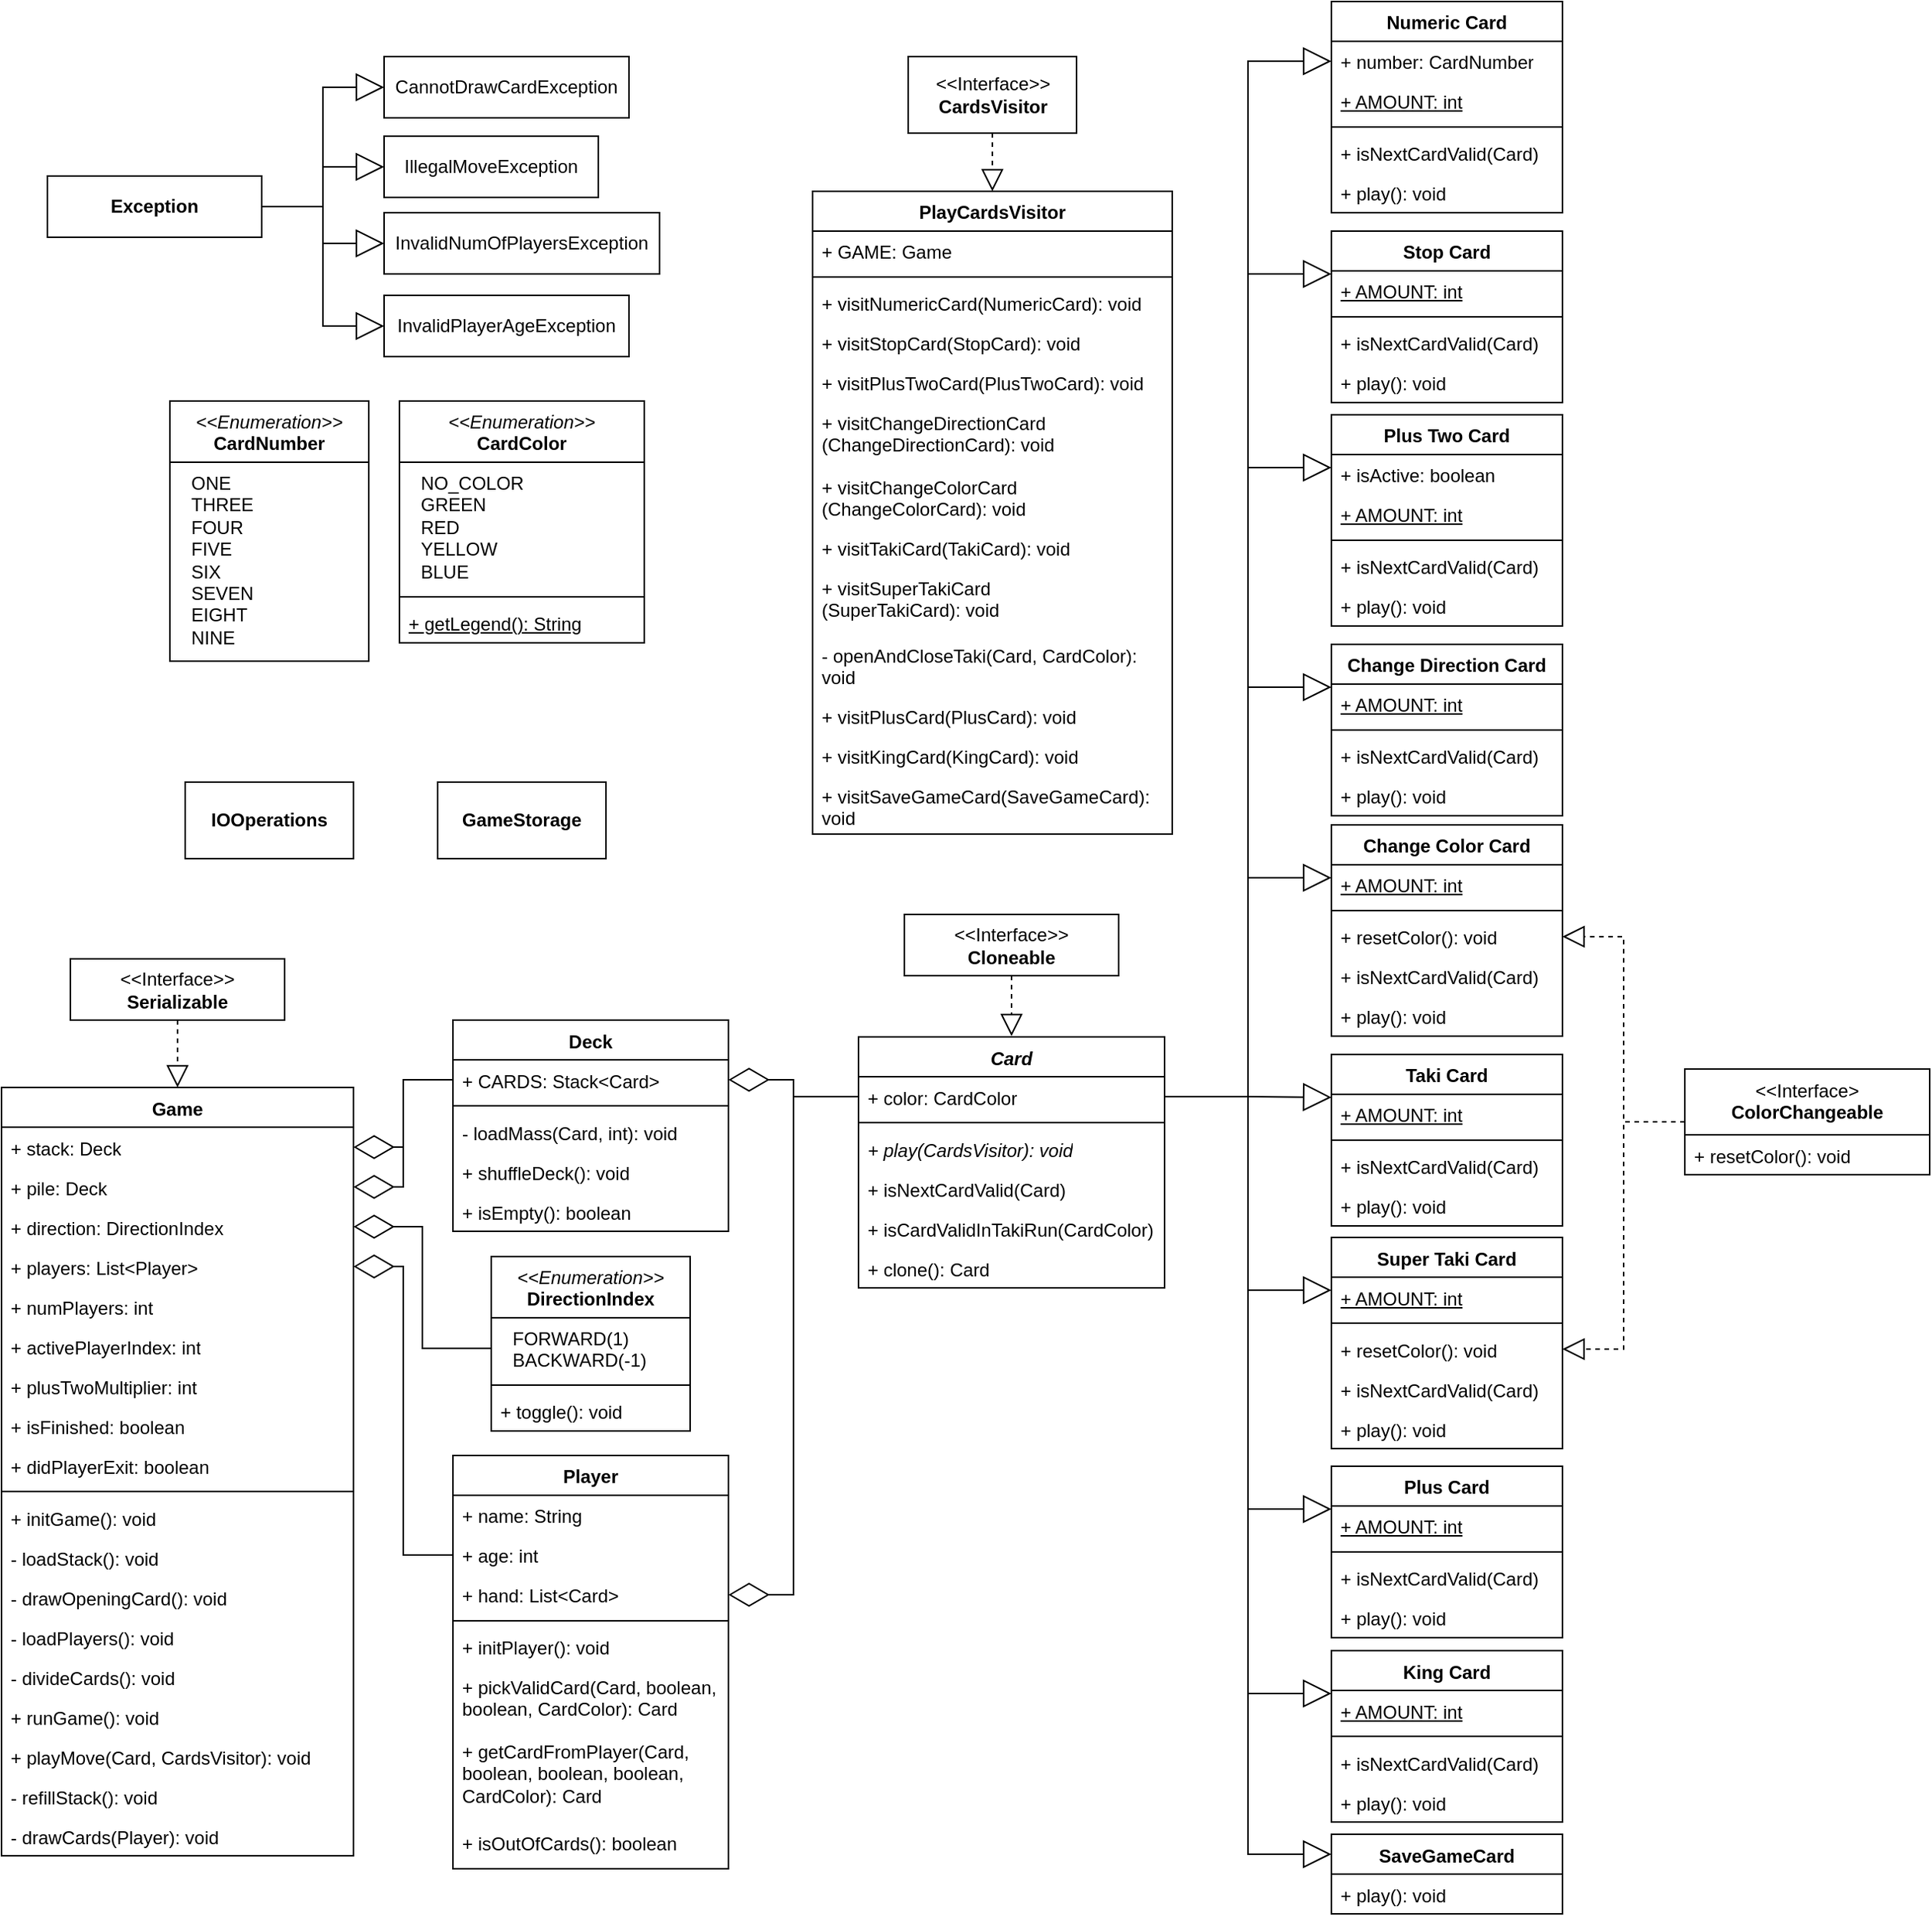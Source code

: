 <mxfile version="21.3.8" type="device">
  <diagram name="Page-1" id="3KxAOXkxdDJ0FSmOoyfA">
    <mxGraphModel dx="1266" dy="1532" grid="1" gridSize="10" guides="1" tooltips="1" connect="1" arrows="1" fold="1" page="1" pageScale="1" pageWidth="1169" pageHeight="827" math="0" shadow="0">
      <root>
        <mxCell id="0" />
        <mxCell id="1" parent="0" />
        <mxCell id="2hb29eeN7sl0OTIaZFT8-1" value="Game" style="swimlane;fontStyle=1;align=center;verticalAlign=top;childLayout=stackLayout;horizontal=1;startSize=26;horizontalStack=0;resizeParent=1;resizeParentMax=0;resizeLast=0;collapsible=1;marginBottom=0;whiteSpace=wrap;html=1;" parent="1" vertex="1">
          <mxGeometry x="40" y="579.5" width="230" height="502" as="geometry" />
        </mxCell>
        <mxCell id="2hb29eeN7sl0OTIaZFT8-17" value="+ stack: Deck" style="text;strokeColor=none;fillColor=none;align=left;verticalAlign=top;spacingLeft=4;spacingRight=4;overflow=hidden;rotatable=0;points=[[0,0.5],[1,0.5]];portConstraint=eastwest;whiteSpace=wrap;html=1;" parent="2hb29eeN7sl0OTIaZFT8-1" vertex="1">
          <mxGeometry y="26" width="230" height="26" as="geometry" />
        </mxCell>
        <mxCell id="2hb29eeN7sl0OTIaZFT8-19" value="+ pile: Deck" style="text;strokeColor=none;fillColor=none;align=left;verticalAlign=top;spacingLeft=4;spacingRight=4;overflow=hidden;rotatable=0;points=[[0,0.5],[1,0.5]];portConstraint=eastwest;whiteSpace=wrap;html=1;" parent="2hb29eeN7sl0OTIaZFT8-1" vertex="1">
          <mxGeometry y="52" width="230" height="26" as="geometry" />
        </mxCell>
        <mxCell id="2hb29eeN7sl0OTIaZFT8-63" value="+ direction: DirectionIndex" style="text;strokeColor=none;fillColor=none;align=left;verticalAlign=top;spacingLeft=4;spacingRight=4;overflow=hidden;rotatable=0;points=[[0,0.5],[1,0.5]];portConstraint=eastwest;whiteSpace=wrap;html=1;" parent="2hb29eeN7sl0OTIaZFT8-1" vertex="1">
          <mxGeometry y="78" width="230" height="26" as="geometry" />
        </mxCell>
        <mxCell id="2hb29eeN7sl0OTIaZFT8-2" value="+ players: List&amp;lt;Player&amp;gt;" style="text;strokeColor=none;fillColor=none;align=left;verticalAlign=top;spacingLeft=4;spacingRight=4;overflow=hidden;rotatable=0;points=[[0,0.5],[1,0.5]];portConstraint=eastwest;whiteSpace=wrap;html=1;" parent="2hb29eeN7sl0OTIaZFT8-1" vertex="1">
          <mxGeometry y="104" width="230" height="26" as="geometry" />
        </mxCell>
        <mxCell id="F0aWsO2o4MTi4esZxs3d-88" value="+ numPlayers: int" style="text;strokeColor=none;fillColor=none;align=left;verticalAlign=top;spacingLeft=4;spacingRight=4;overflow=hidden;rotatable=0;points=[[0,0.5],[1,0.5]];portConstraint=eastwest;whiteSpace=wrap;html=1;" parent="2hb29eeN7sl0OTIaZFT8-1" vertex="1">
          <mxGeometry y="130" width="230" height="26" as="geometry" />
        </mxCell>
        <mxCell id="2hb29eeN7sl0OTIaZFT8-128" value="+ activePlayerIndex: int" style="text;strokeColor=none;fillColor=none;align=left;verticalAlign=top;spacingLeft=4;spacingRight=4;overflow=hidden;rotatable=0;points=[[0,0.5],[1,0.5]];portConstraint=eastwest;whiteSpace=wrap;html=1;" parent="2hb29eeN7sl0OTIaZFT8-1" vertex="1">
          <mxGeometry y="156" width="230" height="26" as="geometry" />
        </mxCell>
        <mxCell id="F0aWsO2o4MTi4esZxs3d-89" value="+ plusTwoMultiplier: int" style="text;strokeColor=none;fillColor=none;align=left;verticalAlign=top;spacingLeft=4;spacingRight=4;overflow=hidden;rotatable=0;points=[[0,0.5],[1,0.5]];portConstraint=eastwest;whiteSpace=wrap;html=1;" parent="2hb29eeN7sl0OTIaZFT8-1" vertex="1">
          <mxGeometry y="182" width="230" height="26" as="geometry" />
        </mxCell>
        <mxCell id="F0aWsO2o4MTi4esZxs3d-90" value="+ isFinished: boolean" style="text;strokeColor=none;fillColor=none;align=left;verticalAlign=top;spacingLeft=4;spacingRight=4;overflow=hidden;rotatable=0;points=[[0,0.5],[1,0.5]];portConstraint=eastwest;whiteSpace=wrap;html=1;" parent="2hb29eeN7sl0OTIaZFT8-1" vertex="1">
          <mxGeometry y="208" width="230" height="26" as="geometry" />
        </mxCell>
        <mxCell id="F0aWsO2o4MTi4esZxs3d-91" value="+ didPlayerExit: boolean" style="text;strokeColor=none;fillColor=none;align=left;verticalAlign=top;spacingLeft=4;spacingRight=4;overflow=hidden;rotatable=0;points=[[0,0.5],[1,0.5]];portConstraint=eastwest;whiteSpace=wrap;html=1;" parent="2hb29eeN7sl0OTIaZFT8-1" vertex="1">
          <mxGeometry y="234" width="230" height="26" as="geometry" />
        </mxCell>
        <mxCell id="2hb29eeN7sl0OTIaZFT8-3" value="" style="line;strokeWidth=1;fillColor=none;align=left;verticalAlign=middle;spacingTop=-1;spacingLeft=3;spacingRight=3;rotatable=0;labelPosition=right;points=[];portConstraint=eastwest;strokeColor=inherit;" parent="2hb29eeN7sl0OTIaZFT8-1" vertex="1">
          <mxGeometry y="260" width="230" height="8" as="geometry" />
        </mxCell>
        <mxCell id="2hb29eeN7sl0OTIaZFT8-4" value="+ initGame(): void" style="text;strokeColor=none;fillColor=none;align=left;verticalAlign=top;spacingLeft=4;spacingRight=4;overflow=hidden;rotatable=0;points=[[0,0.5],[1,0.5]];portConstraint=eastwest;whiteSpace=wrap;html=1;" parent="2hb29eeN7sl0OTIaZFT8-1" vertex="1">
          <mxGeometry y="268" width="230" height="26" as="geometry" />
        </mxCell>
        <mxCell id="F0aWsO2o4MTi4esZxs3d-92" value="- loadStack(): void" style="text;strokeColor=none;fillColor=none;align=left;verticalAlign=top;spacingLeft=4;spacingRight=4;overflow=hidden;rotatable=0;points=[[0,0.5],[1,0.5]];portConstraint=eastwest;whiteSpace=wrap;html=1;" parent="2hb29eeN7sl0OTIaZFT8-1" vertex="1">
          <mxGeometry y="294" width="230" height="26" as="geometry" />
        </mxCell>
        <mxCell id="F0aWsO2o4MTi4esZxs3d-93" value="- drawOpeningCard(): void" style="text;strokeColor=none;fillColor=none;align=left;verticalAlign=top;spacingLeft=4;spacingRight=4;overflow=hidden;rotatable=0;points=[[0,0.5],[1,0.5]];portConstraint=eastwest;whiteSpace=wrap;html=1;" parent="2hb29eeN7sl0OTIaZFT8-1" vertex="1">
          <mxGeometry y="320" width="230" height="26" as="geometry" />
        </mxCell>
        <mxCell id="F0aWsO2o4MTi4esZxs3d-95" value="- loadPlayers(): void" style="text;strokeColor=none;fillColor=none;align=left;verticalAlign=top;spacingLeft=4;spacingRight=4;overflow=hidden;rotatable=0;points=[[0,0.5],[1,0.5]];portConstraint=eastwest;whiteSpace=wrap;html=1;" parent="2hb29eeN7sl0OTIaZFT8-1" vertex="1">
          <mxGeometry y="346" width="230" height="26" as="geometry" />
        </mxCell>
        <mxCell id="xWo7pMmwRZ98FbkL099S-3" value="- divideCards(): void" style="text;strokeColor=none;fillColor=none;align=left;verticalAlign=top;spacingLeft=4;spacingRight=4;overflow=hidden;rotatable=0;points=[[0,0.5],[1,0.5]];portConstraint=eastwest;whiteSpace=wrap;html=1;" parent="2hb29eeN7sl0OTIaZFT8-1" vertex="1">
          <mxGeometry y="372" width="230" height="26" as="geometry" />
        </mxCell>
        <mxCell id="F0aWsO2o4MTi4esZxs3d-96" value="+ runGame(): void" style="text;strokeColor=none;fillColor=none;align=left;verticalAlign=top;spacingLeft=4;spacingRight=4;overflow=hidden;rotatable=0;points=[[0,0.5],[1,0.5]];portConstraint=eastwest;whiteSpace=wrap;html=1;" parent="2hb29eeN7sl0OTIaZFT8-1" vertex="1">
          <mxGeometry y="398" width="230" height="26" as="geometry" />
        </mxCell>
        <mxCell id="F0aWsO2o4MTi4esZxs3d-97" value="+ playMove(Card, CardsVisitor): void" style="text;strokeColor=none;fillColor=none;align=left;verticalAlign=top;spacingLeft=4;spacingRight=4;overflow=hidden;rotatable=0;points=[[0,0.5],[1,0.5]];portConstraint=eastwest;whiteSpace=wrap;html=1;" parent="2hb29eeN7sl0OTIaZFT8-1" vertex="1">
          <mxGeometry y="424" width="230" height="26" as="geometry" />
        </mxCell>
        <mxCell id="F0aWsO2o4MTi4esZxs3d-98" value="- refillStack(): void" style="text;strokeColor=none;fillColor=none;align=left;verticalAlign=top;spacingLeft=4;spacingRight=4;overflow=hidden;rotatable=0;points=[[0,0.5],[1,0.5]];portConstraint=eastwest;whiteSpace=wrap;html=1;" parent="2hb29eeN7sl0OTIaZFT8-1" vertex="1">
          <mxGeometry y="450" width="230" height="26" as="geometry" />
        </mxCell>
        <mxCell id="F0aWsO2o4MTi4esZxs3d-99" value="- drawCards(Player): void" style="text;strokeColor=none;fillColor=none;align=left;verticalAlign=top;spacingLeft=4;spacingRight=4;overflow=hidden;rotatable=0;points=[[0,0.5],[1,0.5]];portConstraint=eastwest;whiteSpace=wrap;html=1;" parent="2hb29eeN7sl0OTIaZFT8-1" vertex="1">
          <mxGeometry y="476" width="230" height="26" as="geometry" />
        </mxCell>
        <mxCell id="2hb29eeN7sl0OTIaZFT8-5" value="Stop Card" style="swimlane;fontStyle=1;align=center;verticalAlign=top;childLayout=stackLayout;horizontal=1;startSize=26;horizontalStack=0;resizeParent=1;resizeParentMax=0;resizeLast=0;collapsible=1;marginBottom=0;whiteSpace=wrap;html=1;" parent="1" vertex="1">
          <mxGeometry x="909" y="20" width="151" height="112" as="geometry" />
        </mxCell>
        <mxCell id="F0aWsO2o4MTi4esZxs3d-62" value="&lt;u&gt;+ AMOUNT: int&lt;/u&gt;" style="text;strokeColor=none;fillColor=none;align=left;verticalAlign=top;spacingLeft=4;spacingRight=4;overflow=hidden;rotatable=0;points=[[0,0.5],[1,0.5]];portConstraint=eastwest;whiteSpace=wrap;html=1;" parent="2hb29eeN7sl0OTIaZFT8-5" vertex="1">
          <mxGeometry y="26" width="151" height="26" as="geometry" />
        </mxCell>
        <mxCell id="F0aWsO2o4MTi4esZxs3d-63" value="" style="line;strokeWidth=1;fillColor=none;align=left;verticalAlign=middle;spacingTop=-1;spacingLeft=3;spacingRight=3;rotatable=0;labelPosition=right;points=[];portConstraint=eastwest;strokeColor=inherit;" parent="2hb29eeN7sl0OTIaZFT8-5" vertex="1">
          <mxGeometry y="52" width="151" height="8" as="geometry" />
        </mxCell>
        <mxCell id="F0aWsO2o4MTi4esZxs3d-32" value="+ isNextCardValid(Card)" style="text;strokeColor=none;fillColor=none;align=left;verticalAlign=top;spacingLeft=4;spacingRight=4;overflow=hidden;rotatable=0;points=[[0,0.5],[1,0.5]];portConstraint=eastwest;whiteSpace=wrap;html=1;" parent="2hb29eeN7sl0OTIaZFT8-5" vertex="1">
          <mxGeometry y="60" width="151" height="26" as="geometry" />
        </mxCell>
        <mxCell id="2hb29eeN7sl0OTIaZFT8-8" value="+ play(): void" style="text;strokeColor=none;fillColor=none;align=left;verticalAlign=top;spacingLeft=4;spacingRight=4;overflow=hidden;rotatable=0;points=[[0,0.5],[1,0.5]];portConstraint=eastwest;whiteSpace=wrap;html=1;" parent="2hb29eeN7sl0OTIaZFT8-5" vertex="1">
          <mxGeometry y="86" width="151" height="26" as="geometry" />
        </mxCell>
        <mxCell id="2hb29eeN7sl0OTIaZFT8-9" value="Player" style="swimlane;fontStyle=1;align=center;verticalAlign=top;childLayout=stackLayout;horizontal=1;startSize=26;horizontalStack=0;resizeParent=1;resizeParentMax=0;resizeLast=0;collapsible=1;marginBottom=0;whiteSpace=wrap;html=1;" parent="1" vertex="1">
          <mxGeometry x="335" y="820" width="180" height="270" as="geometry" />
        </mxCell>
        <mxCell id="2hb29eeN7sl0OTIaZFT8-10" value="+ name: String" style="text;strokeColor=none;fillColor=none;align=left;verticalAlign=top;spacingLeft=4;spacingRight=4;overflow=hidden;rotatable=0;points=[[0,0.5],[1,0.5]];portConstraint=eastwest;whiteSpace=wrap;html=1;" parent="2hb29eeN7sl0OTIaZFT8-9" vertex="1">
          <mxGeometry y="26" width="180" height="26" as="geometry" />
        </mxCell>
        <mxCell id="2hb29eeN7sl0OTIaZFT8-21" value="+ age: int" style="text;strokeColor=none;fillColor=none;align=left;verticalAlign=top;spacingLeft=4;spacingRight=4;overflow=hidden;rotatable=0;points=[[0,0.5],[1,0.5]];portConstraint=eastwest;whiteSpace=wrap;html=1;" parent="2hb29eeN7sl0OTIaZFT8-9" vertex="1">
          <mxGeometry y="52" width="180" height="26" as="geometry" />
        </mxCell>
        <mxCell id="2hb29eeN7sl0OTIaZFT8-22" value="+ hand: List&amp;lt;Card&amp;gt;" style="text;strokeColor=none;fillColor=none;align=left;verticalAlign=top;spacingLeft=4;spacingRight=4;overflow=hidden;rotatable=0;points=[[0,0.5],[1,0.5]];portConstraint=eastwest;whiteSpace=wrap;html=1;" parent="2hb29eeN7sl0OTIaZFT8-9" vertex="1">
          <mxGeometry y="78" width="180" height="26" as="geometry" />
        </mxCell>
        <mxCell id="F0aWsO2o4MTi4esZxs3d-5" value="" style="line;strokeWidth=1;fillColor=none;align=left;verticalAlign=middle;spacingTop=-1;spacingLeft=3;spacingRight=3;rotatable=0;labelPosition=right;points=[];portConstraint=eastwest;strokeColor=inherit;" parent="2hb29eeN7sl0OTIaZFT8-9" vertex="1">
          <mxGeometry y="104" width="180" height="8" as="geometry" />
        </mxCell>
        <mxCell id="F0aWsO2o4MTi4esZxs3d-4" value="+ initPlayer(): void" style="text;strokeColor=none;fillColor=none;align=left;verticalAlign=top;spacingLeft=4;spacingRight=4;overflow=hidden;rotatable=0;points=[[0,0.5],[1,0.5]];portConstraint=eastwest;whiteSpace=wrap;html=1;" parent="2hb29eeN7sl0OTIaZFT8-9" vertex="1">
          <mxGeometry y="112" width="180" height="26" as="geometry" />
        </mxCell>
        <mxCell id="F0aWsO2o4MTi4esZxs3d-7" value="+ pickValidCard(Card, boolean, boolean, CardColor): Card" style="text;strokeColor=none;fillColor=none;align=left;verticalAlign=top;spacingLeft=4;spacingRight=4;overflow=hidden;rotatable=0;points=[[0,0.5],[1,0.5]];portConstraint=eastwest;whiteSpace=wrap;html=1;" parent="2hb29eeN7sl0OTIaZFT8-9" vertex="1">
          <mxGeometry y="138" width="180" height="42" as="geometry" />
        </mxCell>
        <mxCell id="F0aWsO2o4MTi4esZxs3d-8" value="+ getCardFromPlayer(Card, boolean, boolean, boolean, CardColor): Card" style="text;strokeColor=none;fillColor=none;align=left;verticalAlign=top;spacingLeft=4;spacingRight=4;overflow=hidden;rotatable=0;points=[[0,0.5],[1,0.5]];portConstraint=eastwest;whiteSpace=wrap;html=1;" parent="2hb29eeN7sl0OTIaZFT8-9" vertex="1">
          <mxGeometry y="180" width="180" height="60" as="geometry" />
        </mxCell>
        <mxCell id="F0aWsO2o4MTi4esZxs3d-111" value="+ isOutOfCards(): boolean" style="text;strokeColor=none;fillColor=none;align=left;verticalAlign=top;spacingLeft=4;spacingRight=4;overflow=hidden;rotatable=0;points=[[0,0.5],[1,0.5]];portConstraint=eastwest;whiteSpace=wrap;html=1;" parent="2hb29eeN7sl0OTIaZFT8-9" vertex="1">
          <mxGeometry y="240" width="180" height="30" as="geometry" />
        </mxCell>
        <mxCell id="2hb29eeN7sl0OTIaZFT8-13" value="Deck" style="swimlane;fontStyle=1;align=center;verticalAlign=top;childLayout=stackLayout;horizontal=1;startSize=26;horizontalStack=0;resizeParent=1;resizeParentMax=0;resizeLast=0;collapsible=1;marginBottom=0;whiteSpace=wrap;html=1;" parent="1" vertex="1">
          <mxGeometry x="335" y="535.5" width="180" height="138" as="geometry" />
        </mxCell>
        <mxCell id="2hb29eeN7sl0OTIaZFT8-14" value="+ CARDS: Stack&amp;lt;Card&amp;gt;" style="text;strokeColor=none;fillColor=none;align=left;verticalAlign=top;spacingLeft=4;spacingRight=4;overflow=hidden;rotatable=0;points=[[0,0.5],[1,0.5]];portConstraint=eastwest;whiteSpace=wrap;html=1;" parent="2hb29eeN7sl0OTIaZFT8-13" vertex="1">
          <mxGeometry y="26" width="180" height="26" as="geometry" />
        </mxCell>
        <mxCell id="2hb29eeN7sl0OTIaZFT8-15" value="" style="line;strokeWidth=1;fillColor=none;align=left;verticalAlign=middle;spacingTop=-1;spacingLeft=3;spacingRight=3;rotatable=0;labelPosition=right;points=[];portConstraint=eastwest;strokeColor=inherit;" parent="2hb29eeN7sl0OTIaZFT8-13" vertex="1">
          <mxGeometry y="52" width="180" height="8" as="geometry" />
        </mxCell>
        <mxCell id="0bnimwD5OeQL49uBgAEN-14" value="- loadMass(Card, int): void" style="text;strokeColor=none;fillColor=none;align=left;verticalAlign=top;spacingLeft=4;spacingRight=4;overflow=hidden;rotatable=0;points=[[0,0.5],[1,0.5]];portConstraint=eastwest;whiteSpace=wrap;html=1;" parent="2hb29eeN7sl0OTIaZFT8-13" vertex="1">
          <mxGeometry y="60" width="180" height="26" as="geometry" />
        </mxCell>
        <mxCell id="2hb29eeN7sl0OTIaZFT8-16" value="+ shuffleDeck(): void" style="text;strokeColor=none;fillColor=none;align=left;verticalAlign=top;spacingLeft=4;spacingRight=4;overflow=hidden;rotatable=0;points=[[0,0.5],[1,0.5]];portConstraint=eastwest;whiteSpace=wrap;html=1;" parent="2hb29eeN7sl0OTIaZFT8-13" vertex="1">
          <mxGeometry y="86" width="180" height="26" as="geometry" />
        </mxCell>
        <mxCell id="F0aWsO2o4MTi4esZxs3d-86" value="+ isEmpty(): boolean" style="text;strokeColor=none;fillColor=none;align=left;verticalAlign=top;spacingLeft=4;spacingRight=4;overflow=hidden;rotatable=0;points=[[0,0.5],[1,0.5]];portConstraint=eastwest;whiteSpace=wrap;html=1;" parent="2hb29eeN7sl0OTIaZFT8-13" vertex="1">
          <mxGeometry y="112" width="180" height="26" as="geometry" />
        </mxCell>
        <mxCell id="2hb29eeN7sl0OTIaZFT8-36" value="Numeric Card" style="swimlane;fontStyle=1;align=center;verticalAlign=top;childLayout=stackLayout;horizontal=1;startSize=26;horizontalStack=0;resizeParent=1;resizeParentMax=0;resizeLast=0;collapsible=1;marginBottom=0;whiteSpace=wrap;html=1;" parent="1" vertex="1">
          <mxGeometry x="909" y="-130" width="151" height="138" as="geometry" />
        </mxCell>
        <mxCell id="2hb29eeN7sl0OTIaZFT8-37" value="+ number: CardNumber" style="text;strokeColor=none;fillColor=none;align=left;verticalAlign=top;spacingLeft=4;spacingRight=4;overflow=hidden;rotatable=0;points=[[0,0.5],[1,0.5]];portConstraint=eastwest;whiteSpace=wrap;html=1;" parent="2hb29eeN7sl0OTIaZFT8-36" vertex="1">
          <mxGeometry y="26" width="151" height="26" as="geometry" />
        </mxCell>
        <mxCell id="F0aWsO2o4MTi4esZxs3d-61" value="&lt;u&gt;+ AMOUNT: int&lt;/u&gt;" style="text;strokeColor=none;fillColor=none;align=left;verticalAlign=top;spacingLeft=4;spacingRight=4;overflow=hidden;rotatable=0;points=[[0,0.5],[1,0.5]];portConstraint=eastwest;whiteSpace=wrap;html=1;" parent="2hb29eeN7sl0OTIaZFT8-36" vertex="1">
          <mxGeometry y="52" width="151" height="26" as="geometry" />
        </mxCell>
        <mxCell id="2hb29eeN7sl0OTIaZFT8-39" value="" style="line;strokeWidth=1;fillColor=none;align=left;verticalAlign=middle;spacingTop=-1;spacingLeft=3;spacingRight=3;rotatable=0;labelPosition=right;points=[];portConstraint=eastwest;strokeColor=inherit;" parent="2hb29eeN7sl0OTIaZFT8-36" vertex="1">
          <mxGeometry y="78" width="151" height="8" as="geometry" />
        </mxCell>
        <mxCell id="F0aWsO2o4MTi4esZxs3d-31" value="+ isNextCardValid(Card)" style="text;strokeColor=none;fillColor=none;align=left;verticalAlign=top;spacingLeft=4;spacingRight=4;overflow=hidden;rotatable=0;points=[[0,0.5],[1,0.5]];portConstraint=eastwest;whiteSpace=wrap;html=1;" parent="2hb29eeN7sl0OTIaZFT8-36" vertex="1">
          <mxGeometry y="86" width="151" height="26" as="geometry" />
        </mxCell>
        <mxCell id="2hb29eeN7sl0OTIaZFT8-105" value="+ play(): void" style="text;strokeColor=none;fillColor=none;align=left;verticalAlign=top;spacingLeft=4;spacingRight=4;overflow=hidden;rotatable=0;points=[[0,0.5],[1,0.5]];portConstraint=eastwest;whiteSpace=wrap;html=1;" parent="2hb29eeN7sl0OTIaZFT8-36" vertex="1">
          <mxGeometry y="112" width="151" height="26" as="geometry" />
        </mxCell>
        <mxCell id="2hb29eeN7sl0OTIaZFT8-51" value="Plus Two Card" style="swimlane;fontStyle=1;align=center;verticalAlign=top;childLayout=stackLayout;horizontal=1;startSize=26;horizontalStack=0;resizeParent=1;resizeParentMax=0;resizeLast=0;collapsible=1;marginBottom=0;whiteSpace=wrap;html=1;" parent="1" vertex="1">
          <mxGeometry x="909" y="140" width="151" height="138" as="geometry" />
        </mxCell>
        <mxCell id="F0aWsO2o4MTi4esZxs3d-78" value="+ isActive: boolean" style="text;strokeColor=none;fillColor=none;align=left;verticalAlign=top;spacingLeft=4;spacingRight=4;overflow=hidden;rotatable=0;points=[[0,0.5],[1,0.5]];portConstraint=eastwest;whiteSpace=wrap;html=1;" parent="2hb29eeN7sl0OTIaZFT8-51" vertex="1">
          <mxGeometry y="26" width="151" height="26" as="geometry" />
        </mxCell>
        <mxCell id="F0aWsO2o4MTi4esZxs3d-71" value="&lt;u&gt;+ AMOUNT: int&lt;/u&gt;" style="text;strokeColor=none;fillColor=none;align=left;verticalAlign=top;spacingLeft=4;spacingRight=4;overflow=hidden;rotatable=0;points=[[0,0.5],[1,0.5]];portConstraint=eastwest;whiteSpace=wrap;html=1;" parent="2hb29eeN7sl0OTIaZFT8-51" vertex="1">
          <mxGeometry y="52" width="151" height="26" as="geometry" />
        </mxCell>
        <mxCell id="F0aWsO2o4MTi4esZxs3d-64" value="" style="line;strokeWidth=1;fillColor=none;align=left;verticalAlign=middle;spacingTop=-1;spacingLeft=3;spacingRight=3;rotatable=0;labelPosition=right;points=[];portConstraint=eastwest;strokeColor=inherit;" parent="2hb29eeN7sl0OTIaZFT8-51" vertex="1">
          <mxGeometry y="78" width="151" height="8" as="geometry" />
        </mxCell>
        <mxCell id="F0aWsO2o4MTi4esZxs3d-33" value="+ isNextCardValid(Card)" style="text;strokeColor=none;fillColor=none;align=left;verticalAlign=top;spacingLeft=4;spacingRight=4;overflow=hidden;rotatable=0;points=[[0,0.5],[1,0.5]];portConstraint=eastwest;whiteSpace=wrap;html=1;" parent="2hb29eeN7sl0OTIaZFT8-51" vertex="1">
          <mxGeometry y="86" width="151" height="26" as="geometry" />
        </mxCell>
        <mxCell id="2hb29eeN7sl0OTIaZFT8-54" value="+ play(): void" style="text;strokeColor=none;fillColor=none;align=left;verticalAlign=top;spacingLeft=4;spacingRight=4;overflow=hidden;rotatable=0;points=[[0,0.5],[1,0.5]];portConstraint=eastwest;whiteSpace=wrap;html=1;" parent="2hb29eeN7sl0OTIaZFT8-51" vertex="1">
          <mxGeometry y="112" width="151" height="26" as="geometry" />
        </mxCell>
        <mxCell id="2hb29eeN7sl0OTIaZFT8-55" value="Change Direction Card" style="swimlane;fontStyle=1;align=center;verticalAlign=top;childLayout=stackLayout;horizontal=1;startSize=26;horizontalStack=0;resizeParent=1;resizeParentMax=0;resizeLast=0;collapsible=1;marginBottom=0;whiteSpace=wrap;html=1;" parent="1" vertex="1">
          <mxGeometry x="909" y="290" width="151" height="112" as="geometry" />
        </mxCell>
        <mxCell id="F0aWsO2o4MTi4esZxs3d-72" value="&lt;u&gt;+ AMOUNT: int&lt;/u&gt;" style="text;strokeColor=none;fillColor=none;align=left;verticalAlign=top;spacingLeft=4;spacingRight=4;overflow=hidden;rotatable=0;points=[[0,0.5],[1,0.5]];portConstraint=eastwest;whiteSpace=wrap;html=1;" parent="2hb29eeN7sl0OTIaZFT8-55" vertex="1">
          <mxGeometry y="26" width="151" height="26" as="geometry" />
        </mxCell>
        <mxCell id="F0aWsO2o4MTi4esZxs3d-65" value="" style="line;strokeWidth=1;fillColor=none;align=left;verticalAlign=middle;spacingTop=-1;spacingLeft=3;spacingRight=3;rotatable=0;labelPosition=right;points=[];portConstraint=eastwest;strokeColor=inherit;" parent="2hb29eeN7sl0OTIaZFT8-55" vertex="1">
          <mxGeometry y="52" width="151" height="8" as="geometry" />
        </mxCell>
        <mxCell id="F0aWsO2o4MTi4esZxs3d-34" value="+ isNextCardValid(Card)" style="text;strokeColor=none;fillColor=none;align=left;verticalAlign=top;spacingLeft=4;spacingRight=4;overflow=hidden;rotatable=0;points=[[0,0.5],[1,0.5]];portConstraint=eastwest;whiteSpace=wrap;html=1;" parent="2hb29eeN7sl0OTIaZFT8-55" vertex="1">
          <mxGeometry y="60" width="151" height="26" as="geometry" />
        </mxCell>
        <mxCell id="2hb29eeN7sl0OTIaZFT8-58" value="+ play(): void" style="text;strokeColor=none;fillColor=none;align=left;verticalAlign=top;spacingLeft=4;spacingRight=4;overflow=hidden;rotatable=0;points=[[0,0.5],[1,0.5]];portConstraint=eastwest;whiteSpace=wrap;html=1;" parent="2hb29eeN7sl0OTIaZFT8-55" vertex="1">
          <mxGeometry y="86" width="151" height="26" as="geometry" />
        </mxCell>
        <mxCell id="2hb29eeN7sl0OTIaZFT8-59" value="Change Color Card" style="swimlane;fontStyle=1;align=center;verticalAlign=top;childLayout=stackLayout;horizontal=1;startSize=26;horizontalStack=0;resizeParent=1;resizeParentMax=0;resizeLast=0;collapsible=1;marginBottom=0;whiteSpace=wrap;html=1;" parent="1" vertex="1">
          <mxGeometry x="909" y="408" width="151" height="138" as="geometry" />
        </mxCell>
        <mxCell id="F0aWsO2o4MTi4esZxs3d-73" value="&lt;u&gt;+ AMOUNT: int&lt;/u&gt;" style="text;strokeColor=none;fillColor=none;align=left;verticalAlign=top;spacingLeft=4;spacingRight=4;overflow=hidden;rotatable=0;points=[[0,0.5],[1,0.5]];portConstraint=eastwest;whiteSpace=wrap;html=1;" parent="2hb29eeN7sl0OTIaZFT8-59" vertex="1">
          <mxGeometry y="26" width="151" height="26" as="geometry" />
        </mxCell>
        <mxCell id="F0aWsO2o4MTi4esZxs3d-66" value="" style="line;strokeWidth=1;fillColor=none;align=left;verticalAlign=middle;spacingTop=-1;spacingLeft=3;spacingRight=3;rotatable=0;labelPosition=right;points=[];portConstraint=eastwest;strokeColor=inherit;" parent="2hb29eeN7sl0OTIaZFT8-59" vertex="1">
          <mxGeometry y="52" width="151" height="8" as="geometry" />
        </mxCell>
        <mxCell id="F0aWsO2o4MTi4esZxs3d-145" value="+ resetColor(): void" style="text;strokeColor=none;fillColor=none;align=left;verticalAlign=top;spacingLeft=4;spacingRight=4;overflow=hidden;rotatable=0;points=[[0,0.5],[1,0.5]];portConstraint=eastwest;whiteSpace=wrap;html=1;" parent="2hb29eeN7sl0OTIaZFT8-59" vertex="1">
          <mxGeometry y="60" width="151" height="26" as="geometry" />
        </mxCell>
        <mxCell id="F0aWsO2o4MTi4esZxs3d-35" value="+ isNextCardValid(Card)" style="text;strokeColor=none;fillColor=none;align=left;verticalAlign=top;spacingLeft=4;spacingRight=4;overflow=hidden;rotatable=0;points=[[0,0.5],[1,0.5]];portConstraint=eastwest;whiteSpace=wrap;html=1;" parent="2hb29eeN7sl0OTIaZFT8-59" vertex="1">
          <mxGeometry y="86" width="151" height="26" as="geometry" />
        </mxCell>
        <mxCell id="2hb29eeN7sl0OTIaZFT8-62" value="+ play(): void" style="text;strokeColor=none;fillColor=none;align=left;verticalAlign=top;spacingLeft=4;spacingRight=4;overflow=hidden;rotatable=0;points=[[0,0.5],[1,0.5]];portConstraint=eastwest;whiteSpace=wrap;html=1;" parent="2hb29eeN7sl0OTIaZFT8-59" vertex="1">
          <mxGeometry y="112" width="151" height="26" as="geometry" />
        </mxCell>
        <mxCell id="2hb29eeN7sl0OTIaZFT8-70" value="Taki Card" style="swimlane;fontStyle=1;align=center;verticalAlign=top;childLayout=stackLayout;horizontal=1;startSize=26;horizontalStack=0;resizeParent=1;resizeParentMax=0;resizeLast=0;collapsible=1;marginBottom=0;whiteSpace=wrap;html=1;" parent="1" vertex="1">
          <mxGeometry x="909" y="558" width="151" height="112" as="geometry" />
        </mxCell>
        <mxCell id="F0aWsO2o4MTi4esZxs3d-74" value="&lt;u&gt;+ AMOUNT: int&lt;/u&gt;" style="text;strokeColor=none;fillColor=none;align=left;verticalAlign=top;spacingLeft=4;spacingRight=4;overflow=hidden;rotatable=0;points=[[0,0.5],[1,0.5]];portConstraint=eastwest;whiteSpace=wrap;html=1;" parent="2hb29eeN7sl0OTIaZFT8-70" vertex="1">
          <mxGeometry y="26" width="151" height="26" as="geometry" />
        </mxCell>
        <mxCell id="F0aWsO2o4MTi4esZxs3d-67" value="" style="line;strokeWidth=1;fillColor=none;align=left;verticalAlign=middle;spacingTop=-1;spacingLeft=3;spacingRight=3;rotatable=0;labelPosition=right;points=[];portConstraint=eastwest;strokeColor=inherit;" parent="2hb29eeN7sl0OTIaZFT8-70" vertex="1">
          <mxGeometry y="52" width="151" height="8" as="geometry" />
        </mxCell>
        <mxCell id="F0aWsO2o4MTi4esZxs3d-36" value="+ isNextCardValid(Card)" style="text;strokeColor=none;fillColor=none;align=left;verticalAlign=top;spacingLeft=4;spacingRight=4;overflow=hidden;rotatable=0;points=[[0,0.5],[1,0.5]];portConstraint=eastwest;whiteSpace=wrap;html=1;" parent="2hb29eeN7sl0OTIaZFT8-70" vertex="1">
          <mxGeometry y="60" width="151" height="26" as="geometry" />
        </mxCell>
        <mxCell id="2hb29eeN7sl0OTIaZFT8-73" value="+ play(): void" style="text;strokeColor=none;fillColor=none;align=left;verticalAlign=top;spacingLeft=4;spacingRight=4;overflow=hidden;rotatable=0;points=[[0,0.5],[1,0.5]];portConstraint=eastwest;whiteSpace=wrap;html=1;" parent="2hb29eeN7sl0OTIaZFT8-70" vertex="1">
          <mxGeometry y="86" width="151" height="26" as="geometry" />
        </mxCell>
        <mxCell id="2hb29eeN7sl0OTIaZFT8-74" value="Super Taki Card" style="swimlane;fontStyle=1;align=center;verticalAlign=top;childLayout=stackLayout;horizontal=1;startSize=26;horizontalStack=0;resizeParent=1;resizeParentMax=0;resizeLast=0;collapsible=1;marginBottom=0;whiteSpace=wrap;html=1;" parent="1" vertex="1">
          <mxGeometry x="909" y="677.5" width="151" height="138" as="geometry" />
        </mxCell>
        <mxCell id="F0aWsO2o4MTi4esZxs3d-75" value="&lt;u&gt;+ AMOUNT: int&lt;/u&gt;" style="text;strokeColor=none;fillColor=none;align=left;verticalAlign=top;spacingLeft=4;spacingRight=4;overflow=hidden;rotatable=0;points=[[0,0.5],[1,0.5]];portConstraint=eastwest;whiteSpace=wrap;html=1;" parent="2hb29eeN7sl0OTIaZFT8-74" vertex="1">
          <mxGeometry y="26" width="151" height="26" as="geometry" />
        </mxCell>
        <mxCell id="F0aWsO2o4MTi4esZxs3d-68" value="" style="line;strokeWidth=1;fillColor=none;align=left;verticalAlign=middle;spacingTop=-1;spacingLeft=3;spacingRight=3;rotatable=0;labelPosition=right;points=[];portConstraint=eastwest;strokeColor=inherit;" parent="2hb29eeN7sl0OTIaZFT8-74" vertex="1">
          <mxGeometry y="52" width="151" height="8" as="geometry" />
        </mxCell>
        <mxCell id="F0aWsO2o4MTi4esZxs3d-146" value="+ resetColor(): void" style="text;strokeColor=none;fillColor=none;align=left;verticalAlign=top;spacingLeft=4;spacingRight=4;overflow=hidden;rotatable=0;points=[[0,0.5],[1,0.5]];portConstraint=eastwest;whiteSpace=wrap;html=1;" parent="2hb29eeN7sl0OTIaZFT8-74" vertex="1">
          <mxGeometry y="60" width="151" height="26" as="geometry" />
        </mxCell>
        <mxCell id="F0aWsO2o4MTi4esZxs3d-37" value="+ isNextCardValid(Card)" style="text;strokeColor=none;fillColor=none;align=left;verticalAlign=top;spacingLeft=4;spacingRight=4;overflow=hidden;rotatable=0;points=[[0,0.5],[1,0.5]];portConstraint=eastwest;whiteSpace=wrap;html=1;" parent="2hb29eeN7sl0OTIaZFT8-74" vertex="1">
          <mxGeometry y="86" width="151" height="26" as="geometry" />
        </mxCell>
        <mxCell id="2hb29eeN7sl0OTIaZFT8-77" value="+ play(): void" style="text;strokeColor=none;fillColor=none;align=left;verticalAlign=top;spacingLeft=4;spacingRight=4;overflow=hidden;rotatable=0;points=[[0,0.5],[1,0.5]];portConstraint=eastwest;whiteSpace=wrap;html=1;" parent="2hb29eeN7sl0OTIaZFT8-74" vertex="1">
          <mxGeometry y="112" width="151" height="26" as="geometry" />
        </mxCell>
        <mxCell id="2hb29eeN7sl0OTIaZFT8-78" value="Plus Card" style="swimlane;fontStyle=1;align=center;verticalAlign=top;childLayout=stackLayout;horizontal=1;startSize=26;horizontalStack=0;resizeParent=1;resizeParentMax=0;resizeLast=0;collapsible=1;marginBottom=0;whiteSpace=wrap;html=1;" parent="1" vertex="1">
          <mxGeometry x="909" y="827" width="151" height="112" as="geometry" />
        </mxCell>
        <mxCell id="F0aWsO2o4MTi4esZxs3d-76" value="&lt;u&gt;+ AMOUNT: int&lt;/u&gt;" style="text;strokeColor=none;fillColor=none;align=left;verticalAlign=top;spacingLeft=4;spacingRight=4;overflow=hidden;rotatable=0;points=[[0,0.5],[1,0.5]];portConstraint=eastwest;whiteSpace=wrap;html=1;" parent="2hb29eeN7sl0OTIaZFT8-78" vertex="1">
          <mxGeometry y="26" width="151" height="26" as="geometry" />
        </mxCell>
        <mxCell id="F0aWsO2o4MTi4esZxs3d-69" value="" style="line;strokeWidth=1;fillColor=none;align=left;verticalAlign=middle;spacingTop=-1;spacingLeft=3;spacingRight=3;rotatable=0;labelPosition=right;points=[];portConstraint=eastwest;strokeColor=inherit;" parent="2hb29eeN7sl0OTIaZFT8-78" vertex="1">
          <mxGeometry y="52" width="151" height="8" as="geometry" />
        </mxCell>
        <mxCell id="F0aWsO2o4MTi4esZxs3d-38" value="+ isNextCardValid(Card)" style="text;strokeColor=none;fillColor=none;align=left;verticalAlign=top;spacingLeft=4;spacingRight=4;overflow=hidden;rotatable=0;points=[[0,0.5],[1,0.5]];portConstraint=eastwest;whiteSpace=wrap;html=1;" parent="2hb29eeN7sl0OTIaZFT8-78" vertex="1">
          <mxGeometry y="60" width="151" height="26" as="geometry" />
        </mxCell>
        <mxCell id="2hb29eeN7sl0OTIaZFT8-81" value="+ play(): void" style="text;strokeColor=none;fillColor=none;align=left;verticalAlign=top;spacingLeft=4;spacingRight=4;overflow=hidden;rotatable=0;points=[[0,0.5],[1,0.5]];portConstraint=eastwest;whiteSpace=wrap;html=1;" parent="2hb29eeN7sl0OTIaZFT8-78" vertex="1">
          <mxGeometry y="86" width="151" height="26" as="geometry" />
        </mxCell>
        <mxCell id="2hb29eeN7sl0OTIaZFT8-82" value="King Card" style="swimlane;fontStyle=1;align=center;verticalAlign=top;childLayout=stackLayout;horizontal=1;startSize=26;horizontalStack=0;resizeParent=1;resizeParentMax=0;resizeLast=0;collapsible=1;marginBottom=0;whiteSpace=wrap;html=1;" parent="1" vertex="1">
          <mxGeometry x="909" y="947.5" width="151" height="112" as="geometry" />
        </mxCell>
        <mxCell id="F0aWsO2o4MTi4esZxs3d-77" value="&lt;u&gt;+ AMOUNT: int&lt;/u&gt;" style="text;strokeColor=none;fillColor=none;align=left;verticalAlign=top;spacingLeft=4;spacingRight=4;overflow=hidden;rotatable=0;points=[[0,0.5],[1,0.5]];portConstraint=eastwest;whiteSpace=wrap;html=1;" parent="2hb29eeN7sl0OTIaZFT8-82" vertex="1">
          <mxGeometry y="26" width="151" height="26" as="geometry" />
        </mxCell>
        <mxCell id="F0aWsO2o4MTi4esZxs3d-70" value="" style="line;strokeWidth=1;fillColor=none;align=left;verticalAlign=middle;spacingTop=-1;spacingLeft=3;spacingRight=3;rotatable=0;labelPosition=right;points=[];portConstraint=eastwest;strokeColor=inherit;" parent="2hb29eeN7sl0OTIaZFT8-82" vertex="1">
          <mxGeometry y="52" width="151" height="8" as="geometry" />
        </mxCell>
        <mxCell id="F0aWsO2o4MTi4esZxs3d-39" value="+ isNextCardValid(Card)" style="text;strokeColor=none;fillColor=none;align=left;verticalAlign=top;spacingLeft=4;spacingRight=4;overflow=hidden;rotatable=0;points=[[0,0.5],[1,0.5]];portConstraint=eastwest;whiteSpace=wrap;html=1;" parent="2hb29eeN7sl0OTIaZFT8-82" vertex="1">
          <mxGeometry y="60" width="151" height="26" as="geometry" />
        </mxCell>
        <mxCell id="2hb29eeN7sl0OTIaZFT8-85" value="+ play(): void" style="text;strokeColor=none;fillColor=none;align=left;verticalAlign=top;spacingLeft=4;spacingRight=4;overflow=hidden;rotatable=0;points=[[0,0.5],[1,0.5]];portConstraint=eastwest;whiteSpace=wrap;html=1;" parent="2hb29eeN7sl0OTIaZFT8-82" vertex="1">
          <mxGeometry y="86" width="151" height="26" as="geometry" />
        </mxCell>
        <mxCell id="2hb29eeN7sl0OTIaZFT8-123" value="&lt;b&gt;Exception&lt;/b&gt;" style="html=1;whiteSpace=wrap;" parent="1" vertex="1">
          <mxGeometry x="70" y="-16" width="140" height="40" as="geometry" />
        </mxCell>
        <mxCell id="2hb29eeN7sl0OTIaZFT8-124" value="IllegalMoveException" style="html=1;whiteSpace=wrap;" parent="1" vertex="1">
          <mxGeometry x="290" y="-42" width="140" height="40" as="geometry" />
        </mxCell>
        <mxCell id="2hb29eeN7sl0OTIaZFT8-127" value="CannotDrawCardException" style="html=1;whiteSpace=wrap;" parent="1" vertex="1">
          <mxGeometry x="290" y="-94" width="160" height="40" as="geometry" />
        </mxCell>
        <mxCell id="0bnimwD5OeQL49uBgAEN-5" value="" style="endArrow=diamondThin;endFill=0;endSize=24;html=1;rounded=0;exitX=0;exitY=0.5;exitDx=0;exitDy=0;entryX=1;entryY=0.5;entryDx=0;entryDy=0;edgeStyle=orthogonalEdgeStyle;" parent="1" source="2hb29eeN7sl0OTIaZFT8-14" target="2hb29eeN7sl0OTIaZFT8-17" edge="1">
          <mxGeometry width="160" relative="1" as="geometry">
            <mxPoint x="28" y="681.5" as="sourcePoint" />
            <mxPoint x="295" y="746.5" as="targetPoint" />
          </mxGeometry>
        </mxCell>
        <mxCell id="xWo7pMmwRZ98FbkL099S-5" value="" style="endArrow=diamondThin;endFill=0;endSize=24;html=1;rounded=0;entryX=1;entryY=0.5;entryDx=0;entryDy=0;exitX=0;exitY=0.5;exitDx=0;exitDy=0;edgeStyle=orthogonalEdgeStyle;" parent="1" source="0bnimwD5OeQL49uBgAEN-1" target="2hb29eeN7sl0OTIaZFT8-14" edge="1">
          <mxGeometry width="160" relative="1" as="geometry">
            <mxPoint x="403" y="414.5" as="sourcePoint" />
            <mxPoint x="563" y="414.5" as="targetPoint" />
          </mxGeometry>
        </mxCell>
        <mxCell id="xWo7pMmwRZ98FbkL099S-6" value="" style="endArrow=diamondThin;endFill=0;endSize=24;html=1;rounded=0;exitX=0;exitY=0.5;exitDx=0;exitDy=0;entryX=1;entryY=0.5;entryDx=0;entryDy=0;edgeStyle=orthogonalEdgeStyle;" parent="1" source="0bnimwD5OeQL49uBgAEN-1" target="2hb29eeN7sl0OTIaZFT8-22" edge="1">
          <mxGeometry width="160" relative="1" as="geometry">
            <mxPoint x="323" y="464.5" as="sourcePoint" />
            <mxPoint x="550" y="806.5" as="targetPoint" />
          </mxGeometry>
        </mxCell>
        <mxCell id="xWo7pMmwRZ98FbkL099S-12" value="&lt;b&gt;IOOperations&lt;/b&gt;" style="html=1;whiteSpace=wrap;" parent="1" vertex="1">
          <mxGeometry x="160" y="380" width="110" height="50" as="geometry" />
        </mxCell>
        <mxCell id="xWo7pMmwRZ98FbkL099S-15" value="" style="endArrow=diamondThin;endFill=0;endSize=24;html=1;rounded=0;entryX=1;entryY=0.5;entryDx=0;entryDy=0;exitX=0;exitY=0.5;exitDx=0;exitDy=0;edgeStyle=orthogonalEdgeStyle;" parent="1" source="2hb29eeN7sl0OTIaZFT8-21" target="2hb29eeN7sl0OTIaZFT8-2" edge="1">
          <mxGeometry width="160" relative="1" as="geometry">
            <mxPoint x="235" y="756.5" as="sourcePoint" />
            <mxPoint x="255" y="686.5" as="targetPoint" />
          </mxGeometry>
        </mxCell>
        <mxCell id="F0aWsO2o4MTi4esZxs3d-1" value="" style="endArrow=diamondThin;endFill=0;endSize=24;html=1;rounded=0;edgeStyle=orthogonalEdgeStyle;entryX=1;entryY=0.5;entryDx=0;entryDy=0;exitX=0;exitY=0.5;exitDx=0;exitDy=0;" parent="1" source="2hb29eeN7sl0OTIaZFT8-14" target="2hb29eeN7sl0OTIaZFT8-19" edge="1">
          <mxGeometry width="160" relative="1" as="geometry">
            <mxPoint x="305" y="606.5" as="sourcePoint" />
            <mxPoint x="225" y="656.5" as="targetPoint" />
          </mxGeometry>
        </mxCell>
        <mxCell id="F0aWsO2o4MTi4esZxs3d-9" value="&amp;lt;&amp;lt;Interface&amp;gt;&amp;gt;&lt;br&gt;&lt;b&gt;Cloneable&lt;/b&gt;" style="html=1;whiteSpace=wrap;" parent="1" vertex="1">
          <mxGeometry x="630" y="466.5" width="140" height="40" as="geometry" />
        </mxCell>
        <mxCell id="F0aWsO2o4MTi4esZxs3d-11" value="&amp;lt;&amp;lt;Interface&amp;gt;&amp;gt;&lt;br&gt;&lt;b&gt;Serializable&lt;/b&gt;" style="html=1;whiteSpace=wrap;" parent="1" vertex="1">
          <mxGeometry x="85" y="495.5" width="140" height="40" as="geometry" />
        </mxCell>
        <mxCell id="F0aWsO2o4MTi4esZxs3d-12" value="" style="endArrow=block;dashed=1;endFill=0;endSize=12;html=1;rounded=0;exitX=0.5;exitY=1;exitDx=0;exitDy=0;entryX=0.5;entryY=0;entryDx=0;entryDy=0;" parent="1" source="F0aWsO2o4MTi4esZxs3d-11" target="2hb29eeN7sl0OTIaZFT8-1" edge="1">
          <mxGeometry width="160" relative="1" as="geometry">
            <mxPoint x="30" y="566.5" as="sourcePoint" />
            <mxPoint x="190" y="566.5" as="targetPoint" />
          </mxGeometry>
        </mxCell>
        <mxCell id="F0aWsO2o4MTi4esZxs3d-13" value="" style="endArrow=block;dashed=1;endFill=0;endSize=12;html=1;rounded=0;exitX=0.5;exitY=1;exitDx=0;exitDy=0;entryX=0.5;entryY=0;entryDx=0;entryDy=0;" parent="1" source="F0aWsO2o4MTi4esZxs3d-9" edge="1">
          <mxGeometry width="160" relative="1" as="geometry">
            <mxPoint x="700" y="500" as="sourcePoint" />
            <mxPoint x="700" y="546" as="targetPoint" />
          </mxGeometry>
        </mxCell>
        <mxCell id="F0aWsO2o4MTi4esZxs3d-17" value="" style="endArrow=block;endSize=16;endFill=0;html=1;rounded=0;exitX=1;exitY=0.5;exitDx=0;exitDy=0;edgeStyle=orthogonalEdgeStyle;entryX=0;entryY=0.5;entryDx=0;entryDy=0;" parent="1" source="0bnimwD5OeQL49uBgAEN-1" target="2hb29eeN7sl0OTIaZFT8-37" edge="1">
          <mxGeometry width="160" relative="1" as="geometry">
            <mxPoint x="720" y="650" as="sourcePoint" />
            <mxPoint x="880" y="210" as="targetPoint" />
          </mxGeometry>
        </mxCell>
        <mxCell id="F0aWsO2o4MTi4esZxs3d-19" value="" style="endArrow=block;endSize=16;endFill=0;html=1;rounded=0;exitX=1;exitY=0.5;exitDx=0;exitDy=0;edgeStyle=orthogonalEdgeStyle;entryX=0;entryY=0.25;entryDx=0;entryDy=0;" parent="1" source="0bnimwD5OeQL49uBgAEN-1" target="2hb29eeN7sl0OTIaZFT8-5" edge="1">
          <mxGeometry width="160" relative="1" as="geometry">
            <mxPoint x="702" y="539.116" as="sourcePoint" />
            <mxPoint x="940" y="600" as="targetPoint" />
          </mxGeometry>
        </mxCell>
        <mxCell id="F0aWsO2o4MTi4esZxs3d-20" value="" style="endArrow=block;endSize=16;endFill=0;html=1;rounded=0;exitX=1;exitY=0.5;exitDx=0;exitDy=0;edgeStyle=orthogonalEdgeStyle;entryX=0;entryY=0.25;entryDx=0;entryDy=0;" parent="1" source="0bnimwD5OeQL49uBgAEN-1" target="2hb29eeN7sl0OTIaZFT8-51" edge="1">
          <mxGeometry width="160" relative="1" as="geometry">
            <mxPoint x="712" y="513" as="sourcePoint" />
            <mxPoint x="919" y="320" as="targetPoint" />
          </mxGeometry>
        </mxCell>
        <mxCell id="F0aWsO2o4MTi4esZxs3d-21" value="" style="endArrow=block;endSize=16;endFill=0;html=1;rounded=0;exitX=1;exitY=0.5;exitDx=0;exitDy=0;edgeStyle=orthogonalEdgeStyle;entryX=0;entryY=0.25;entryDx=0;entryDy=0;" parent="1" source="0bnimwD5OeQL49uBgAEN-1" target="2hb29eeN7sl0OTIaZFT8-55" edge="1">
          <mxGeometry width="160" relative="1" as="geometry">
            <mxPoint x="722" y="549.5" as="sourcePoint" />
            <mxPoint x="870" y="440" as="targetPoint" />
          </mxGeometry>
        </mxCell>
        <mxCell id="F0aWsO2o4MTi4esZxs3d-22" value="" style="endArrow=block;endSize=16;endFill=0;html=1;rounded=0;exitX=1;exitY=0.5;exitDx=0;exitDy=0;edgeStyle=orthogonalEdgeStyle;entryX=0;entryY=0.25;entryDx=0;entryDy=0;" parent="1" source="0bnimwD5OeQL49uBgAEN-1" target="2hb29eeN7sl0OTIaZFT8-59" edge="1">
          <mxGeometry width="160" relative="1" as="geometry">
            <mxPoint x="712" y="513" as="sourcePoint" />
            <mxPoint x="919" y="453" as="targetPoint" />
          </mxGeometry>
        </mxCell>
        <mxCell id="F0aWsO2o4MTi4esZxs3d-23" value="" style="endArrow=block;endSize=16;endFill=0;html=1;rounded=0;exitX=1;exitY=0.5;exitDx=0;exitDy=0;edgeStyle=orthogonalEdgeStyle;entryX=0;entryY=0.25;entryDx=0;entryDy=0;" parent="1" source="0bnimwD5OeQL49uBgAEN-1" target="2hb29eeN7sl0OTIaZFT8-70" edge="1">
          <mxGeometry x="0.004" width="160" relative="1" as="geometry">
            <mxPoint x="722" y="589" as="sourcePoint" />
            <mxPoint x="929" y="589" as="targetPoint" />
            <mxPoint as="offset" />
          </mxGeometry>
        </mxCell>
        <mxCell id="F0aWsO2o4MTi4esZxs3d-27" value="" style="endArrow=block;endSize=16;endFill=0;html=1;rounded=0;exitX=1;exitY=0.5;exitDx=0;exitDy=0;edgeStyle=orthogonalEdgeStyle;entryX=0;entryY=0.25;entryDx=0;entryDy=0;" parent="1" source="0bnimwD5OeQL49uBgAEN-1" target="2hb29eeN7sl0OTIaZFT8-82" edge="1">
          <mxGeometry x="0.004" width="160" relative="1" as="geometry">
            <mxPoint x="640" y="680" as="sourcePoint" />
            <mxPoint x="870" y="900" as="targetPoint" />
            <mxPoint as="offset" />
          </mxGeometry>
        </mxCell>
        <mxCell id="F0aWsO2o4MTi4esZxs3d-28" value="" style="endArrow=block;endSize=16;endFill=0;html=1;rounded=0;exitX=1;exitY=0.5;exitDx=0;exitDy=0;edgeStyle=orthogonalEdgeStyle;entryX=0;entryY=0.25;entryDx=0;entryDy=0;" parent="1" source="0bnimwD5OeQL49uBgAEN-1" target="2hb29eeN7sl0OTIaZFT8-74" edge="1">
          <mxGeometry x="0.004" width="160" relative="1" as="geometry">
            <mxPoint x="650" y="690" as="sourcePoint" />
            <mxPoint x="857" y="750" as="targetPoint" />
            <mxPoint as="offset" />
          </mxGeometry>
        </mxCell>
        <mxCell id="F0aWsO2o4MTi4esZxs3d-29" value="" style="endArrow=block;endSize=16;endFill=0;html=1;rounded=0;exitX=1;exitY=0.5;exitDx=0;exitDy=0;edgeStyle=orthogonalEdgeStyle;entryX=0;entryY=0.25;entryDx=0;entryDy=0;" parent="1" source="0bnimwD5OeQL49uBgAEN-1" target="2hb29eeN7sl0OTIaZFT8-78" edge="1">
          <mxGeometry x="0.004" width="160" relative="1" as="geometry">
            <mxPoint x="650" y="690" as="sourcePoint" />
            <mxPoint x="850" y="790" as="targetPoint" />
            <mxPoint as="offset" />
          </mxGeometry>
        </mxCell>
        <mxCell id="F0aWsO2o4MTi4esZxs3d-41" value="&lt;span style=&quot;font-weight: normal;&quot;&gt;&amp;lt;&amp;lt;Interface&amp;gt;&lt;/span&gt;&lt;br&gt;ColorChangeable" style="swimlane;fontStyle=1;align=center;verticalAlign=top;childLayout=stackLayout;horizontal=1;startSize=43;horizontalStack=0;resizeParent=1;resizeParentMax=0;resizeLast=0;collapsible=1;marginBottom=0;whiteSpace=wrap;html=1;" parent="1" vertex="1">
          <mxGeometry x="1140" y="567.5" width="160" height="69" as="geometry" />
        </mxCell>
        <mxCell id="F0aWsO2o4MTi4esZxs3d-42" value="+ resetColor(): void" style="text;strokeColor=none;fillColor=none;align=left;verticalAlign=top;spacingLeft=4;spacingRight=4;overflow=hidden;rotatable=0;points=[[0,0.5],[1,0.5]];portConstraint=eastwest;whiteSpace=wrap;html=1;" parent="F0aWsO2o4MTi4esZxs3d-41" vertex="1">
          <mxGeometry y="43" width="160" height="26" as="geometry" />
        </mxCell>
        <mxCell id="F0aWsO2o4MTi4esZxs3d-45" value="" style="endArrow=block;dashed=1;endFill=0;endSize=12;html=1;rounded=0;exitX=0;exitY=0.5;exitDx=0;exitDy=0;entryX=1;entryY=0.5;entryDx=0;entryDy=0;edgeStyle=orthogonalEdgeStyle;" parent="1" source="F0aWsO2o4MTi4esZxs3d-41" target="F0aWsO2o4MTi4esZxs3d-145" edge="1">
          <mxGeometry width="160" relative="1" as="geometry">
            <mxPoint x="1240" y="500" as="sourcePoint" />
            <mxPoint x="1400" y="500" as="targetPoint" />
          </mxGeometry>
        </mxCell>
        <mxCell id="F0aWsO2o4MTi4esZxs3d-46" value="" style="endArrow=block;dashed=1;endFill=0;endSize=12;html=1;rounded=0;exitX=0;exitY=0.5;exitDx=0;exitDy=0;entryX=1;entryY=0.5;entryDx=0;entryDy=0;edgeStyle=orthogonalEdgeStyle;" parent="1" source="F0aWsO2o4MTi4esZxs3d-41" target="F0aWsO2o4MTi4esZxs3d-146" edge="1">
          <mxGeometry width="160" relative="1" as="geometry">
            <mxPoint x="1400" y="430" as="sourcePoint" />
            <mxPoint x="1560" y="430" as="targetPoint" />
          </mxGeometry>
        </mxCell>
        <mxCell id="F0aWsO2o4MTi4esZxs3d-49" value="&lt;i style=&quot;border-color: var(--border-color); font-weight: 400;&quot;&gt;&amp;lt;&amp;lt;Enumeration&amp;gt;&amp;gt;&lt;/i&gt;&lt;br style=&quot;border-color: var(--border-color); font-weight: 400;&quot;&gt;&lt;b style=&quot;border-color: var(--border-color);&quot;&gt;CardColor&lt;/b&gt;" style="swimlane;fontStyle=1;align=center;verticalAlign=top;childLayout=stackLayout;horizontal=1;startSize=40;horizontalStack=0;resizeParent=1;resizeParentMax=0;resizeLast=0;collapsible=1;marginBottom=0;whiteSpace=wrap;html=1;" parent="1" vertex="1">
          <mxGeometry x="300" y="131" width="160" height="158" as="geometry">
            <mxRectangle x="-220" y="100" width="140" height="40" as="alternateBounds" />
          </mxGeometry>
        </mxCell>
        <mxCell id="F0aWsO2o4MTi4esZxs3d-50" value="&lt;p style=&quot;border-color: var(--border-color); margin: 0px 0px 0px 8px;&quot;&gt;NO_COLOR&lt;/p&gt;&lt;p style=&quot;border-color: var(--border-color); margin: 0px 0px 0px 8px;&quot;&gt;GREEN&lt;/p&gt;&lt;p style=&quot;border-color: var(--border-color); margin: 0px 0px 0px 8px;&quot;&gt;RED&lt;/p&gt;&lt;p style=&quot;border-color: var(--border-color); margin: 0px 0px 0px 8px;&quot;&gt;YELLOW&lt;/p&gt;&lt;p style=&quot;border-color: var(--border-color); margin: 0px 0px 0px 8px;&quot;&gt;BLUE&lt;/p&gt;" style="text;strokeColor=none;fillColor=none;align=left;verticalAlign=top;spacingLeft=4;spacingRight=4;overflow=hidden;rotatable=0;points=[[0,0.5],[1,0.5]];portConstraint=eastwest;whiteSpace=wrap;html=1;" parent="F0aWsO2o4MTi4esZxs3d-49" vertex="1">
          <mxGeometry y="40" width="160" height="84" as="geometry" />
        </mxCell>
        <mxCell id="F0aWsO2o4MTi4esZxs3d-51" value="" style="line;strokeWidth=1;fillColor=none;align=left;verticalAlign=middle;spacingTop=-1;spacingLeft=3;spacingRight=3;rotatable=0;labelPosition=right;points=[];portConstraint=eastwest;strokeColor=inherit;" parent="F0aWsO2o4MTi4esZxs3d-49" vertex="1">
          <mxGeometry y="124" width="160" height="8" as="geometry" />
        </mxCell>
        <mxCell id="F0aWsO2o4MTi4esZxs3d-52" value="&lt;u&gt;+ getLegend(): String&lt;/u&gt;" style="text;strokeColor=none;fillColor=none;align=left;verticalAlign=top;spacingLeft=4;spacingRight=4;overflow=hidden;rotatable=0;points=[[0,0.5],[1,0.5]];portConstraint=eastwest;whiteSpace=wrap;html=1;" parent="F0aWsO2o4MTi4esZxs3d-49" vertex="1">
          <mxGeometry y="132" width="160" height="26" as="geometry" />
        </mxCell>
        <mxCell id="F0aWsO2o4MTi4esZxs3d-53" value="&lt;i style=&quot;border-color: var(--border-color); font-weight: 400;&quot;&gt;&amp;lt;&amp;lt;Enumeration&amp;gt;&amp;gt;&lt;/i&gt;&lt;br style=&quot;border-color: var(--border-color); font-weight: 400;&quot;&gt;&lt;b style=&quot;border-color: var(--border-color);&quot;&gt;CardNumber&lt;/b&gt;" style="swimlane;fontStyle=1;align=center;verticalAlign=top;childLayout=stackLayout;horizontal=1;startSize=40;horizontalStack=0;resizeParent=1;resizeParentMax=0;resizeLast=0;collapsible=1;marginBottom=0;whiteSpace=wrap;html=1;" parent="1" vertex="1">
          <mxGeometry x="150" y="131" width="130" height="170" as="geometry">
            <mxRectangle x="-220" y="100" width="140" height="40" as="alternateBounds" />
          </mxGeometry>
        </mxCell>
        <mxCell id="F0aWsO2o4MTi4esZxs3d-54" value="&lt;p style=&quot;border-color: var(--border-color); margin: 0px 0px 0px 8px;&quot;&gt;ONE&lt;br style=&quot;border-color: var(--border-color);&quot;&gt;&lt;/p&gt;&lt;p style=&quot;border-color: var(--border-color); margin: 0px 0px 0px 8px;&quot;&gt;&lt;span style=&quot;border-color: var(--border-color); background-color: initial;&quot;&gt;THREE&lt;/span&gt;&lt;br style=&quot;border-color: var(--border-color);&quot;&gt;&lt;/p&gt;&lt;p style=&quot;border-color: var(--border-color); margin: 0px 0px 0px 8px;&quot;&gt;FOUR&lt;/p&gt;&lt;p style=&quot;border-color: var(--border-color); margin: 0px 0px 0px 8px;&quot;&gt;FIVE&lt;/p&gt;&lt;p style=&quot;border-color: var(--border-color); margin: 0px 0px 0px 8px;&quot;&gt;&lt;span style=&quot;border-color: var(--border-color); background-color: initial;&quot;&gt;SIX&lt;/span&gt;&lt;br style=&quot;border-color: var(--border-color);&quot;&gt;&lt;/p&gt;&lt;p style=&quot;border-color: var(--border-color); margin: 0px 0px 0px 8px;&quot;&gt;&lt;span style=&quot;border-color: var(--border-color); background-color: initial;&quot;&gt;SEVEN&lt;/span&gt;&lt;/p&gt;&lt;p style=&quot;border-color: var(--border-color); margin: 0px 0px 0px 8px;&quot;&gt;&lt;span style=&quot;border-color: var(--border-color); background-color: initial;&quot;&gt;EIGHT&lt;/span&gt;&lt;/p&gt;&lt;p style=&quot;border-color: var(--border-color); margin: 0px 0px 0px 8px;&quot;&gt;&lt;span style=&quot;border-color: var(--border-color); background-color: initial;&quot;&gt;NINE&lt;/span&gt;&lt;/p&gt;" style="text;strokeColor=none;fillColor=none;align=left;verticalAlign=top;spacingLeft=4;spacingRight=4;overflow=hidden;rotatable=0;points=[[0,0.5],[1,0.5]];portConstraint=eastwest;whiteSpace=wrap;html=1;" parent="F0aWsO2o4MTi4esZxs3d-53" vertex="1">
          <mxGeometry y="40" width="130" height="130" as="geometry" />
        </mxCell>
        <mxCell id="F0aWsO2o4MTi4esZxs3d-57" value="&lt;i style=&quot;border-color: var(--border-color); font-weight: 400;&quot;&gt;&amp;lt;&amp;lt;Enumeration&amp;gt;&amp;gt;&lt;/i&gt;&lt;br style=&quot;border-color: var(--border-color); font-weight: 400;&quot;&gt;DirectionIndex" style="swimlane;fontStyle=1;align=center;verticalAlign=top;childLayout=stackLayout;horizontal=1;startSize=40;horizontalStack=0;resizeParent=1;resizeParentMax=0;resizeLast=0;collapsible=1;marginBottom=0;whiteSpace=wrap;html=1;" parent="1" vertex="1">
          <mxGeometry x="360" y="690" width="130" height="114" as="geometry">
            <mxRectangle x="-220" y="100" width="140" height="40" as="alternateBounds" />
          </mxGeometry>
        </mxCell>
        <mxCell id="F0aWsO2o4MTi4esZxs3d-58" value="&lt;p style=&quot;border-color: var(--border-color); margin: 0px 0px 0px 8px;&quot;&gt;FORWARD(1)&lt;/p&gt;&lt;p style=&quot;border-color: var(--border-color); margin: 0px 0px 0px 8px;&quot;&gt;BACKWARD(-1)&lt;/p&gt;" style="text;strokeColor=none;fillColor=none;align=left;verticalAlign=top;spacingLeft=4;spacingRight=4;overflow=hidden;rotatable=0;points=[[0,0.5],[1,0.5]];portConstraint=eastwest;whiteSpace=wrap;html=1;" parent="F0aWsO2o4MTi4esZxs3d-57" vertex="1">
          <mxGeometry y="40" width="130" height="40" as="geometry" />
        </mxCell>
        <mxCell id="F0aWsO2o4MTi4esZxs3d-60" value="" style="line;strokeWidth=1;fillColor=none;align=left;verticalAlign=middle;spacingTop=-1;spacingLeft=3;spacingRight=3;rotatable=0;labelPosition=right;points=[];portConstraint=eastwest;strokeColor=inherit;" parent="F0aWsO2o4MTi4esZxs3d-57" vertex="1">
          <mxGeometry y="80" width="130" height="8" as="geometry" />
        </mxCell>
        <mxCell id="F0aWsO2o4MTi4esZxs3d-59" value="+ toggle(): void" style="text;strokeColor=none;fillColor=none;align=left;verticalAlign=top;spacingLeft=4;spacingRight=4;overflow=hidden;rotatable=0;points=[[0,0.5],[1,0.5]];portConstraint=eastwest;whiteSpace=wrap;html=1;" parent="F0aWsO2o4MTi4esZxs3d-57" vertex="1">
          <mxGeometry y="88" width="130" height="26" as="geometry" />
        </mxCell>
        <mxCell id="F0aWsO2o4MTi4esZxs3d-79" value="SaveGameCard" style="swimlane;fontStyle=1;align=center;verticalAlign=top;childLayout=stackLayout;horizontal=1;startSize=26;horizontalStack=0;resizeParent=1;resizeParentMax=0;resizeLast=0;collapsible=1;marginBottom=0;whiteSpace=wrap;html=1;" parent="1" vertex="1">
          <mxGeometry x="909" y="1067.5" width="151" height="52" as="geometry" />
        </mxCell>
        <mxCell id="F0aWsO2o4MTi4esZxs3d-83" value="+ play(): void" style="text;strokeColor=none;fillColor=none;align=left;verticalAlign=top;spacingLeft=4;spacingRight=4;overflow=hidden;rotatable=0;points=[[0,0.5],[1,0.5]];portConstraint=eastwest;whiteSpace=wrap;html=1;" parent="F0aWsO2o4MTi4esZxs3d-79" vertex="1">
          <mxGeometry y="26" width="151" height="26" as="geometry" />
        </mxCell>
        <mxCell id="F0aWsO2o4MTi4esZxs3d-84" value="" style="endArrow=block;endSize=16;endFill=0;html=1;rounded=0;exitX=1;exitY=0.5;exitDx=0;exitDy=0;edgeStyle=orthogonalEdgeStyle;entryX=0;entryY=0.25;entryDx=0;entryDy=0;" parent="1" source="0bnimwD5OeQL49uBgAEN-1" target="F0aWsO2o4MTi4esZxs3d-79" edge="1">
          <mxGeometry x="0.004" width="160" relative="1" as="geometry">
            <mxPoint x="740" y="513" as="sourcePoint" />
            <mxPoint x="810" y="990" as="targetPoint" />
            <mxPoint as="offset" />
          </mxGeometry>
        </mxCell>
        <mxCell id="F0aWsO2o4MTi4esZxs3d-100" value="" style="endArrow=block;endSize=16;endFill=0;html=1;rounded=0;exitX=1;exitY=0.5;exitDx=0;exitDy=0;entryX=0;entryY=0.5;entryDx=0;entryDy=0;edgeStyle=orthogonalEdgeStyle;" parent="1" source="2hb29eeN7sl0OTIaZFT8-123" target="2hb29eeN7sl0OTIaZFT8-127" edge="1">
          <mxGeometry width="160" relative="1" as="geometry">
            <mxPoint x="140" y="58" as="sourcePoint" />
            <mxPoint x="250" y="-82" as="targetPoint" />
          </mxGeometry>
        </mxCell>
        <mxCell id="F0aWsO2o4MTi4esZxs3d-101" value="InvalidNumOfPlayersException" style="html=1;whiteSpace=wrap;" parent="1" vertex="1">
          <mxGeometry x="290" y="8" width="180" height="40" as="geometry" />
        </mxCell>
        <mxCell id="F0aWsO2o4MTi4esZxs3d-102" value="InvalidPlayerAgeException" style="html=1;whiteSpace=wrap;" parent="1" vertex="1">
          <mxGeometry x="290" y="62" width="160" height="40" as="geometry" />
        </mxCell>
        <mxCell id="F0aWsO2o4MTi4esZxs3d-103" value="" style="endArrow=block;endSize=16;endFill=0;html=1;rounded=0;exitX=1;exitY=0.5;exitDx=0;exitDy=0;entryX=0;entryY=0.5;entryDx=0;entryDy=0;edgeStyle=orthogonalEdgeStyle;" parent="1" source="2hb29eeN7sl0OTIaZFT8-123" target="F0aWsO2o4MTi4esZxs3d-101" edge="1">
          <mxGeometry width="160" relative="1" as="geometry">
            <mxPoint x="10" y="138" as="sourcePoint" />
            <mxPoint x="170" y="138" as="targetPoint" />
          </mxGeometry>
        </mxCell>
        <mxCell id="F0aWsO2o4MTi4esZxs3d-104" value="" style="endArrow=block;endSize=16;endFill=0;html=1;rounded=0;exitX=1;exitY=0.5;exitDx=0;exitDy=0;entryX=0;entryY=0.5;entryDx=0;entryDy=0;edgeStyle=orthogonalEdgeStyle;" parent="1" source="2hb29eeN7sl0OTIaZFT8-123" target="F0aWsO2o4MTi4esZxs3d-102" edge="1">
          <mxGeometry width="160" relative="1" as="geometry">
            <mxPoint x="-10" y="198" as="sourcePoint" />
            <mxPoint x="150" y="198" as="targetPoint" />
          </mxGeometry>
        </mxCell>
        <mxCell id="F0aWsO2o4MTi4esZxs3d-105" value="" style="endArrow=block;endSize=16;endFill=0;html=1;rounded=0;exitX=1;exitY=0.5;exitDx=0;exitDy=0;entryX=0;entryY=0.5;entryDx=0;entryDy=0;edgeStyle=orthogonalEdgeStyle;" parent="1" source="2hb29eeN7sl0OTIaZFT8-123" target="2hb29eeN7sl0OTIaZFT8-124" edge="1">
          <mxGeometry width="160" relative="1" as="geometry">
            <mxPoint x="-30" y="268" as="sourcePoint" />
            <mxPoint x="130" y="268" as="targetPoint" />
          </mxGeometry>
        </mxCell>
        <mxCell id="F0aWsO2o4MTi4esZxs3d-112" value="PlayCardsVisitor" style="swimlane;fontStyle=1;align=center;verticalAlign=top;childLayout=stackLayout;horizontal=1;startSize=26;horizontalStack=0;resizeParent=1;resizeParentMax=0;resizeLast=0;collapsible=1;marginBottom=0;whiteSpace=wrap;html=1;" parent="1" vertex="1">
          <mxGeometry x="570" y="-6" width="235" height="420" as="geometry" />
        </mxCell>
        <mxCell id="F0aWsO2o4MTi4esZxs3d-115" value="+ GAME: Game" style="text;strokeColor=none;fillColor=none;align=left;verticalAlign=top;spacingLeft=4;spacingRight=4;overflow=hidden;rotatable=0;points=[[0,0.5],[1,0.5]];portConstraint=eastwest;whiteSpace=wrap;html=1;" parent="F0aWsO2o4MTi4esZxs3d-112" vertex="1">
          <mxGeometry y="26" width="235" height="26" as="geometry" />
        </mxCell>
        <mxCell id="F0aWsO2o4MTi4esZxs3d-116" value="" style="line;strokeWidth=1;fillColor=none;align=left;verticalAlign=middle;spacingTop=-1;spacingLeft=3;spacingRight=3;rotatable=0;labelPosition=right;points=[];portConstraint=eastwest;strokeColor=inherit;" parent="F0aWsO2o4MTi4esZxs3d-112" vertex="1">
          <mxGeometry y="52" width="235" height="8" as="geometry" />
        </mxCell>
        <mxCell id="F0aWsO2o4MTi4esZxs3d-117" value="+ visitNumericCard(NumericCard): void" style="text;strokeColor=none;fillColor=none;align=left;verticalAlign=top;spacingLeft=4;spacingRight=4;overflow=hidden;rotatable=0;points=[[0,0.5],[1,0.5]];portConstraint=eastwest;whiteSpace=wrap;html=1;" parent="F0aWsO2o4MTi4esZxs3d-112" vertex="1">
          <mxGeometry y="60" width="235" height="26" as="geometry" />
        </mxCell>
        <mxCell id="F0aWsO2o4MTi4esZxs3d-130" value="+ visitStopCard(StopCard): void" style="text;strokeColor=none;fillColor=none;align=left;verticalAlign=top;spacingLeft=4;spacingRight=4;overflow=hidden;rotatable=0;points=[[0,0.5],[1,0.5]];portConstraint=eastwest;whiteSpace=wrap;html=1;" parent="F0aWsO2o4MTi4esZxs3d-112" vertex="1">
          <mxGeometry y="86" width="235" height="26" as="geometry" />
        </mxCell>
        <mxCell id="F0aWsO2o4MTi4esZxs3d-131" value="+ visitPlusTwoCard(PlusTwoCard): void" style="text;strokeColor=none;fillColor=none;align=left;verticalAlign=top;spacingLeft=4;spacingRight=4;overflow=hidden;rotatable=0;points=[[0,0.5],[1,0.5]];portConstraint=eastwest;whiteSpace=wrap;html=1;" parent="F0aWsO2o4MTi4esZxs3d-112" vertex="1">
          <mxGeometry y="112" width="235" height="26" as="geometry" />
        </mxCell>
        <mxCell id="F0aWsO2o4MTi4esZxs3d-132" value="+ visitChangeDirectionCard&lt;br&gt;(ChangeDirectionCard): void" style="text;strokeColor=none;fillColor=none;align=left;verticalAlign=top;spacingLeft=4;spacingRight=4;overflow=hidden;rotatable=0;points=[[0,0.5],[1,0.5]];portConstraint=eastwest;whiteSpace=wrap;html=1;" parent="F0aWsO2o4MTi4esZxs3d-112" vertex="1">
          <mxGeometry y="138" width="235" height="42" as="geometry" />
        </mxCell>
        <mxCell id="F0aWsO2o4MTi4esZxs3d-133" value="+ visitChangeColorCard&lt;br&gt;(ChangeColorCard): void" style="text;strokeColor=none;fillColor=none;align=left;verticalAlign=top;spacingLeft=4;spacingRight=4;overflow=hidden;rotatable=0;points=[[0,0.5],[1,0.5]];portConstraint=eastwest;whiteSpace=wrap;html=1;" parent="F0aWsO2o4MTi4esZxs3d-112" vertex="1">
          <mxGeometry y="180" width="235" height="40" as="geometry" />
        </mxCell>
        <mxCell id="F0aWsO2o4MTi4esZxs3d-134" value="+ visitTakiCard(TakiCard): void" style="text;strokeColor=none;fillColor=none;align=left;verticalAlign=top;spacingLeft=4;spacingRight=4;overflow=hidden;rotatable=0;points=[[0,0.5],[1,0.5]];portConstraint=eastwest;whiteSpace=wrap;html=1;" parent="F0aWsO2o4MTi4esZxs3d-112" vertex="1">
          <mxGeometry y="220" width="235" height="26" as="geometry" />
        </mxCell>
        <mxCell id="F0aWsO2o4MTi4esZxs3d-135" value="+ visitSuperTakiCard&lt;br&gt;(SuperTakiCard): void" style="text;strokeColor=none;fillColor=none;align=left;verticalAlign=top;spacingLeft=4;spacingRight=4;overflow=hidden;rotatable=0;points=[[0,0.5],[1,0.5]];portConstraint=eastwest;whiteSpace=wrap;html=1;" parent="F0aWsO2o4MTi4esZxs3d-112" vertex="1">
          <mxGeometry y="246" width="235" height="44" as="geometry" />
        </mxCell>
        <mxCell id="F0aWsO2o4MTi4esZxs3d-136" value="- openAndCloseTaki(Card, CardColor): void" style="text;strokeColor=none;fillColor=none;align=left;verticalAlign=top;spacingLeft=4;spacingRight=4;overflow=hidden;rotatable=0;points=[[0,0.5],[1,0.5]];portConstraint=eastwest;whiteSpace=wrap;html=1;" parent="F0aWsO2o4MTi4esZxs3d-112" vertex="1">
          <mxGeometry y="290" width="235" height="40" as="geometry" />
        </mxCell>
        <mxCell id="F0aWsO2o4MTi4esZxs3d-137" value="+ visitPlusCard(PlusCard): void" style="text;strokeColor=none;fillColor=none;align=left;verticalAlign=top;spacingLeft=4;spacingRight=4;overflow=hidden;rotatable=0;points=[[0,0.5],[1,0.5]];portConstraint=eastwest;whiteSpace=wrap;html=1;" parent="F0aWsO2o4MTi4esZxs3d-112" vertex="1">
          <mxGeometry y="330" width="235" height="26" as="geometry" />
        </mxCell>
        <mxCell id="F0aWsO2o4MTi4esZxs3d-138" value="+ visitKingCard(KingCard): void" style="text;strokeColor=none;fillColor=none;align=left;verticalAlign=top;spacingLeft=4;spacingRight=4;overflow=hidden;rotatable=0;points=[[0,0.5],[1,0.5]];portConstraint=eastwest;whiteSpace=wrap;html=1;" parent="F0aWsO2o4MTi4esZxs3d-112" vertex="1">
          <mxGeometry y="356" width="235" height="26" as="geometry" />
        </mxCell>
        <mxCell id="F0aWsO2o4MTi4esZxs3d-139" value="+ visitSaveGameCard(SaveGameCard): void" style="text;strokeColor=none;fillColor=none;align=left;verticalAlign=top;spacingLeft=4;spacingRight=4;overflow=hidden;rotatable=0;points=[[0,0.5],[1,0.5]];portConstraint=eastwest;whiteSpace=wrap;html=1;" parent="F0aWsO2o4MTi4esZxs3d-112" vertex="1">
          <mxGeometry y="382" width="235" height="38" as="geometry" />
        </mxCell>
        <mxCell id="F0aWsO2o4MTi4esZxs3d-121" value="&lt;i&gt;Card&lt;/i&gt;" style="swimlane;fontStyle=1;align=center;verticalAlign=top;childLayout=stackLayout;horizontal=1;startSize=26;horizontalStack=0;resizeParent=1;resizeParentMax=0;resizeLast=0;collapsible=1;marginBottom=0;whiteSpace=wrap;html=1;" parent="1" vertex="1">
          <mxGeometry x="600" y="546.5" width="200" height="164" as="geometry" />
        </mxCell>
        <mxCell id="0bnimwD5OeQL49uBgAEN-1" value="+ color: CardColor" style="text;strokeColor=none;fillColor=none;align=left;verticalAlign=top;spacingLeft=4;spacingRight=4;overflow=hidden;rotatable=0;points=[[0,0.5],[1,0.5]];portConstraint=eastwest;whiteSpace=wrap;html=1;" parent="F0aWsO2o4MTi4esZxs3d-121" vertex="1">
          <mxGeometry y="26" width="200" height="26" as="geometry" />
        </mxCell>
        <mxCell id="F0aWsO2o4MTi4esZxs3d-123" value="" style="line;strokeWidth=1;fillColor=none;align=left;verticalAlign=middle;spacingTop=-1;spacingLeft=3;spacingRight=3;rotatable=0;labelPosition=right;points=[];portConstraint=eastwest;strokeColor=inherit;" parent="F0aWsO2o4MTi4esZxs3d-121" vertex="1">
          <mxGeometry y="52" width="200" height="8" as="geometry" />
        </mxCell>
        <mxCell id="2hb29eeN7sl0OTIaZFT8-30" value="&lt;i&gt;+ play(CardsVisitor): void&lt;/i&gt;" style="text;strokeColor=none;fillColor=none;align=left;verticalAlign=top;spacingLeft=4;spacingRight=4;overflow=hidden;rotatable=0;points=[[0,0.5],[1,0.5]];portConstraint=eastwest;whiteSpace=wrap;html=1;" parent="F0aWsO2o4MTi4esZxs3d-121" vertex="1">
          <mxGeometry y="60" width="200" height="26" as="geometry" />
        </mxCell>
        <mxCell id="F0aWsO2o4MTi4esZxs3d-14" value="+ isNextCardValid(Card)" style="text;strokeColor=none;fillColor=none;align=left;verticalAlign=top;spacingLeft=4;spacingRight=4;overflow=hidden;rotatable=0;points=[[0,0.5],[1,0.5]];portConstraint=eastwest;whiteSpace=wrap;html=1;" parent="F0aWsO2o4MTi4esZxs3d-121" vertex="1">
          <mxGeometry y="86" width="200" height="26" as="geometry" />
        </mxCell>
        <mxCell id="F0aWsO2o4MTi4esZxs3d-30" value="+ isCardValidInTakiRun(CardColor)" style="text;strokeColor=none;fillColor=none;align=left;verticalAlign=top;spacingLeft=4;spacingRight=4;overflow=hidden;rotatable=0;points=[[0,0.5],[1,0.5]];portConstraint=eastwest;whiteSpace=wrap;html=1;" parent="F0aWsO2o4MTi4esZxs3d-121" vertex="1">
          <mxGeometry y="112" width="200" height="26" as="geometry" />
        </mxCell>
        <mxCell id="F0aWsO2o4MTi4esZxs3d-87" value="+ clone(): Card" style="text;strokeColor=none;fillColor=none;align=left;verticalAlign=top;spacingLeft=4;spacingRight=4;overflow=hidden;rotatable=0;points=[[0,0.5],[1,0.5]];portConstraint=eastwest;whiteSpace=wrap;html=1;" parent="F0aWsO2o4MTi4esZxs3d-121" vertex="1">
          <mxGeometry y="138" width="200" height="26" as="geometry" />
        </mxCell>
        <mxCell id="F0aWsO2o4MTi4esZxs3d-127" value="&lt;b&gt;GameStorage&lt;/b&gt;" style="html=1;whiteSpace=wrap;" parent="1" vertex="1">
          <mxGeometry x="325" y="380" width="110" height="50" as="geometry" />
        </mxCell>
        <mxCell id="F0aWsO2o4MTi4esZxs3d-129" value="&amp;lt;&amp;lt;Interface&amp;gt;&amp;gt;&lt;br&gt;&lt;b&gt;CardsVisitor&lt;/b&gt;" style="html=1;whiteSpace=wrap;" parent="1" vertex="1">
          <mxGeometry x="632.5" y="-94" width="110" height="50" as="geometry" />
        </mxCell>
        <mxCell id="F0aWsO2o4MTi4esZxs3d-140" value="" style="endArrow=block;dashed=1;endFill=0;endSize=12;html=1;rounded=0;exitX=0.5;exitY=1;exitDx=0;exitDy=0;entryX=0.5;entryY=0;entryDx=0;entryDy=0;" parent="1" source="F0aWsO2o4MTi4esZxs3d-129" target="F0aWsO2o4MTi4esZxs3d-112" edge="1">
          <mxGeometry width="160" relative="1" as="geometry">
            <mxPoint x="375" y="54" as="sourcePoint" />
            <mxPoint x="535" y="54" as="targetPoint" />
          </mxGeometry>
        </mxCell>
        <mxCell id="F0aWsO2o4MTi4esZxs3d-142" value="" style="endArrow=diamondThin;endFill=0;endSize=24;html=1;rounded=0;exitX=0;exitY=0.5;exitDx=0;exitDy=0;entryX=1;entryY=0.5;entryDx=0;entryDy=0;edgeStyle=orthogonalEdgeStyle;" parent="1" source="F0aWsO2o4MTi4esZxs3d-58" target="2hb29eeN7sl0OTIaZFT8-63" edge="1">
          <mxGeometry width="160" relative="1" as="geometry">
            <mxPoint x="-120" y="840" as="sourcePoint" />
            <mxPoint x="40" y="840" as="targetPoint" />
          </mxGeometry>
        </mxCell>
      </root>
    </mxGraphModel>
  </diagram>
</mxfile>
